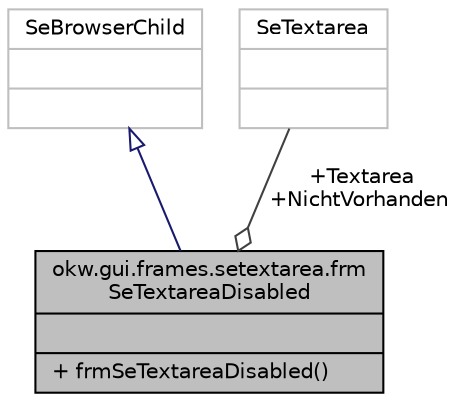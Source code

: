 digraph "okw.gui.frames.setextarea.frmSeTextareaDisabled"
{
 // INTERACTIVE_SVG=YES
 // LATEX_PDF_SIZE
  edge [fontname="Helvetica",fontsize="10",labelfontname="Helvetica",labelfontsize="10"];
  node [fontname="Helvetica",fontsize="10",shape=record];
  Node1 [label="{okw.gui.frames.setextarea.frm\lSeTextareaDisabled\n||+ frmSeTextareaDisabled()\l}",height=0.2,width=0.4,color="black", fillcolor="grey75", style="filled", fontcolor="black",tooltip=" "];
  Node2 -> Node1 [dir="back",color="midnightblue",fontsize="10",style="solid",arrowtail="onormal",fontname="Helvetica"];
  Node2 [label="{SeBrowserChild\n||}",height=0.2,width=0.4,color="grey75", fillcolor="white", style="filled",tooltip=" "];
  Node3 -> Node1 [color="grey25",fontsize="10",style="solid",label=" +Textarea\n+NichtVorhanden" ,arrowhead="odiamond",fontname="Helvetica"];
  Node3 [label="{SeTextarea\n||}",height=0.2,width=0.4,color="grey75", fillcolor="white", style="filled",tooltip=" "];
}
